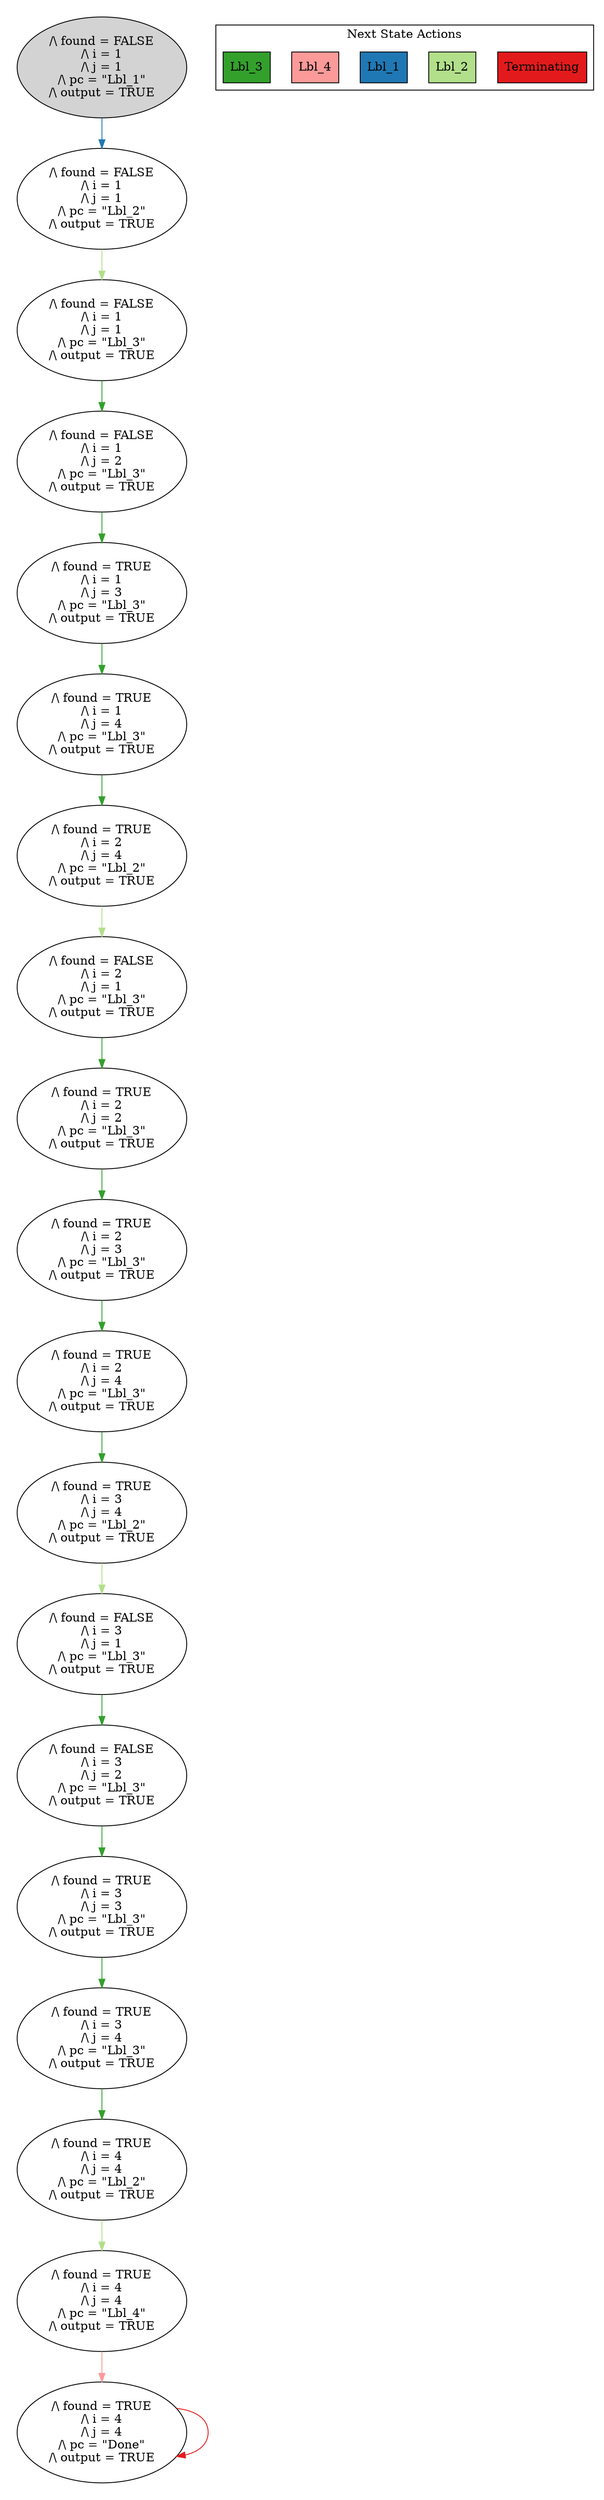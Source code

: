 strict digraph DiskGraph {
edge [colorscheme="paired12"]
nodesep=0.35;
subgraph cluster_graph {
color="white";
-1248249245385009415 [label="/\\ found = FALSE\n/\\ i = 1\n/\\ j = 1\n/\\ pc = \"Lbl_1\"\n/\\ output = TRUE",style = filled]
-1248249245385009415 -> 5023780216497947782 [label="",color="2",fontcolor="2"];
5023780216497947782 [label="/\\ found = FALSE\n/\\ i = 1\n/\\ j = 1\n/\\ pc = \"Lbl_2\"\n/\\ output = TRUE"];
5023780216497947782 -> 2543189026644407635 [label="",color="3",fontcolor="3"];
2543189026644407635 [label="/\\ found = FALSE\n/\\ i = 1\n/\\ j = 1\n/\\ pc = \"Lbl_3\"\n/\\ output = TRUE"];
2543189026644407635 -> -1942264222934019596 [label="",color="4",fontcolor="4"];
-1942264222934019596 [label="/\\ found = FALSE\n/\\ i = 1\n/\\ j = 2\n/\\ pc = \"Lbl_3\"\n/\\ output = TRUE"];
-1942264222934019596 -> 1358933342998400590 [label="",color="4",fontcolor="4"];
1358933342998400590 [label="/\\ found = TRUE\n/\\ i = 1\n/\\ j = 3\n/\\ pc = \"Lbl_3\"\n/\\ output = TRUE"];
1358933342998400590 -> 8289395617922201026 [label="",color="4",fontcolor="4"];
8289395617922201026 [label="/\\ found = TRUE\n/\\ i = 1\n/\\ j = 4\n/\\ pc = \"Lbl_3\"\n/\\ output = TRUE"];
8289395617922201026 -> 2825171312596943272 [label="",color="4",fontcolor="4"];
2825171312596943272 [label="/\\ found = TRUE\n/\\ i = 2\n/\\ j = 4\n/\\ pc = \"Lbl_2\"\n/\\ output = TRUE"];
2825171312596943272 -> 1262365034427150572 [label="",color="3",fontcolor="3"];
1262365034427150572 [label="/\\ found = FALSE\n/\\ i = 2\n/\\ j = 1\n/\\ pc = \"Lbl_3\"\n/\\ output = TRUE"];
1262365034427150572 -> 7073901476288391276 [label="",color="4",fontcolor="4"];
7073901476288391276 [label="/\\ found = TRUE\n/\\ i = 2\n/\\ j = 2\n/\\ pc = \"Lbl_3\"\n/\\ output = TRUE"];
7073901476288391276 -> 2311485778367237105 [label="",color="4",fontcolor="4"];
2311485778367237105 [label="/\\ found = TRUE\n/\\ i = 2\n/\\ j = 3\n/\\ pc = \"Lbl_3\"\n/\\ output = TRUE"];
2311485778367237105 -> 4739532661813833853 [label="",color="4",fontcolor="4"];
4739532661813833853 [label="/\\ found = TRUE\n/\\ i = 2\n/\\ j = 4\n/\\ pc = \"Lbl_3\"\n/\\ output = TRUE"];
4739532661813833853 -> 3931537179528969533 [label="",color="4",fontcolor="4"];
3931537179528969533 [label="/\\ found = TRUE\n/\\ i = 3\n/\\ j = 4\n/\\ pc = \"Lbl_2\"\n/\\ output = TRUE"];
3931537179528969533 -> 17579147966598265 [label="",color="3",fontcolor="3"];
17579147966598265 [label="/\\ found = FALSE\n/\\ i = 3\n/\\ j = 1\n/\\ pc = \"Lbl_3\"\n/\\ output = TRUE"];
17579147966598265 -> -4143597339013142306 [label="",color="4",fontcolor="4"];
-4143597339013142306 [label="/\\ found = FALSE\n/\\ i = 3\n/\\ j = 2\n/\\ pc = \"Lbl_3\"\n/\\ output = TRUE"];
-4143597339013142306 -> 3579986197874079588 [label="",color="4",fontcolor="4"];
3579986197874079588 [label="/\\ found = TRUE\n/\\ i = 3\n/\\ j = 3\n/\\ pc = \"Lbl_3\"\n/\\ output = TRUE"];
3579986197874079588 -> 5799675018042526952 [label="",color="4",fontcolor="4"];
5799675018042526952 [label="/\\ found = TRUE\n/\\ i = 3\n/\\ j = 4\n/\\ pc = \"Lbl_3\"\n/\\ output = TRUE"];
5799675018042526952 -> 4803884146472946390 [label="",color="4",fontcolor="4"];
4803884146472946390 [label="/\\ found = TRUE\n/\\ i = 4\n/\\ j = 4\n/\\ pc = \"Lbl_2\"\n/\\ output = TRUE"];
4803884146472946390 -> -4905327990335996041 [label="",color="3",fontcolor="3"];
-4905327990335996041 [label="/\\ found = TRUE\n/\\ i = 4\n/\\ j = 4\n/\\ pc = \"Lbl_4\"\n/\\ output = TRUE"];
-4905327990335996041 -> 7374239270462385822 [label="",color="5",fontcolor="5"];
7374239270462385822 [label="/\\ found = TRUE\n/\\ i = 4\n/\\ j = 4\n/\\ pc = \"Done\"\n/\\ output = TRUE"];
7374239270462385822 -> 7374239270462385822 [label="",color="6",fontcolor="6"];
{rank = same; -1248249245385009415;}
{rank = same; 5023780216497947782;}
{rank = same; 2543189026644407635;}
{rank = same; -1942264222934019596;}
{rank = same; 1358933342998400590;}
{rank = same; 8289395617922201026;}
{rank = same; 2825171312596943272;}
{rank = same; 1262365034427150572;}
{rank = same; 7073901476288391276;}
{rank = same; 2311485778367237105;}
{rank = same; 4739532661813833853;}
{rank = same; 3931537179528969533;}
{rank = same; 17579147966598265;}
{rank = same; -4143597339013142306;}
{rank = same; 3579986197874079588;}
{rank = same; 5799675018042526952;}
{rank = same; 4803884146472946390;}
{rank = same; -4905327990335996041;}
{rank = same; 7374239270462385822;}
}
subgraph cluster_legend {graph[style=bold];label = "Next State Actions" style="solid"
node [ labeljust="l",colorscheme="paired12",style=filled,shape=record ]
Terminating [label="Terminating",fillcolor=6]
Lbl_2 [label="Lbl_2",fillcolor=3]
Lbl_1 [label="Lbl_1",fillcolor=2]
Lbl_4 [label="Lbl_4",fillcolor=5]
Lbl_3 [label="Lbl_3",fillcolor=4]
}}
